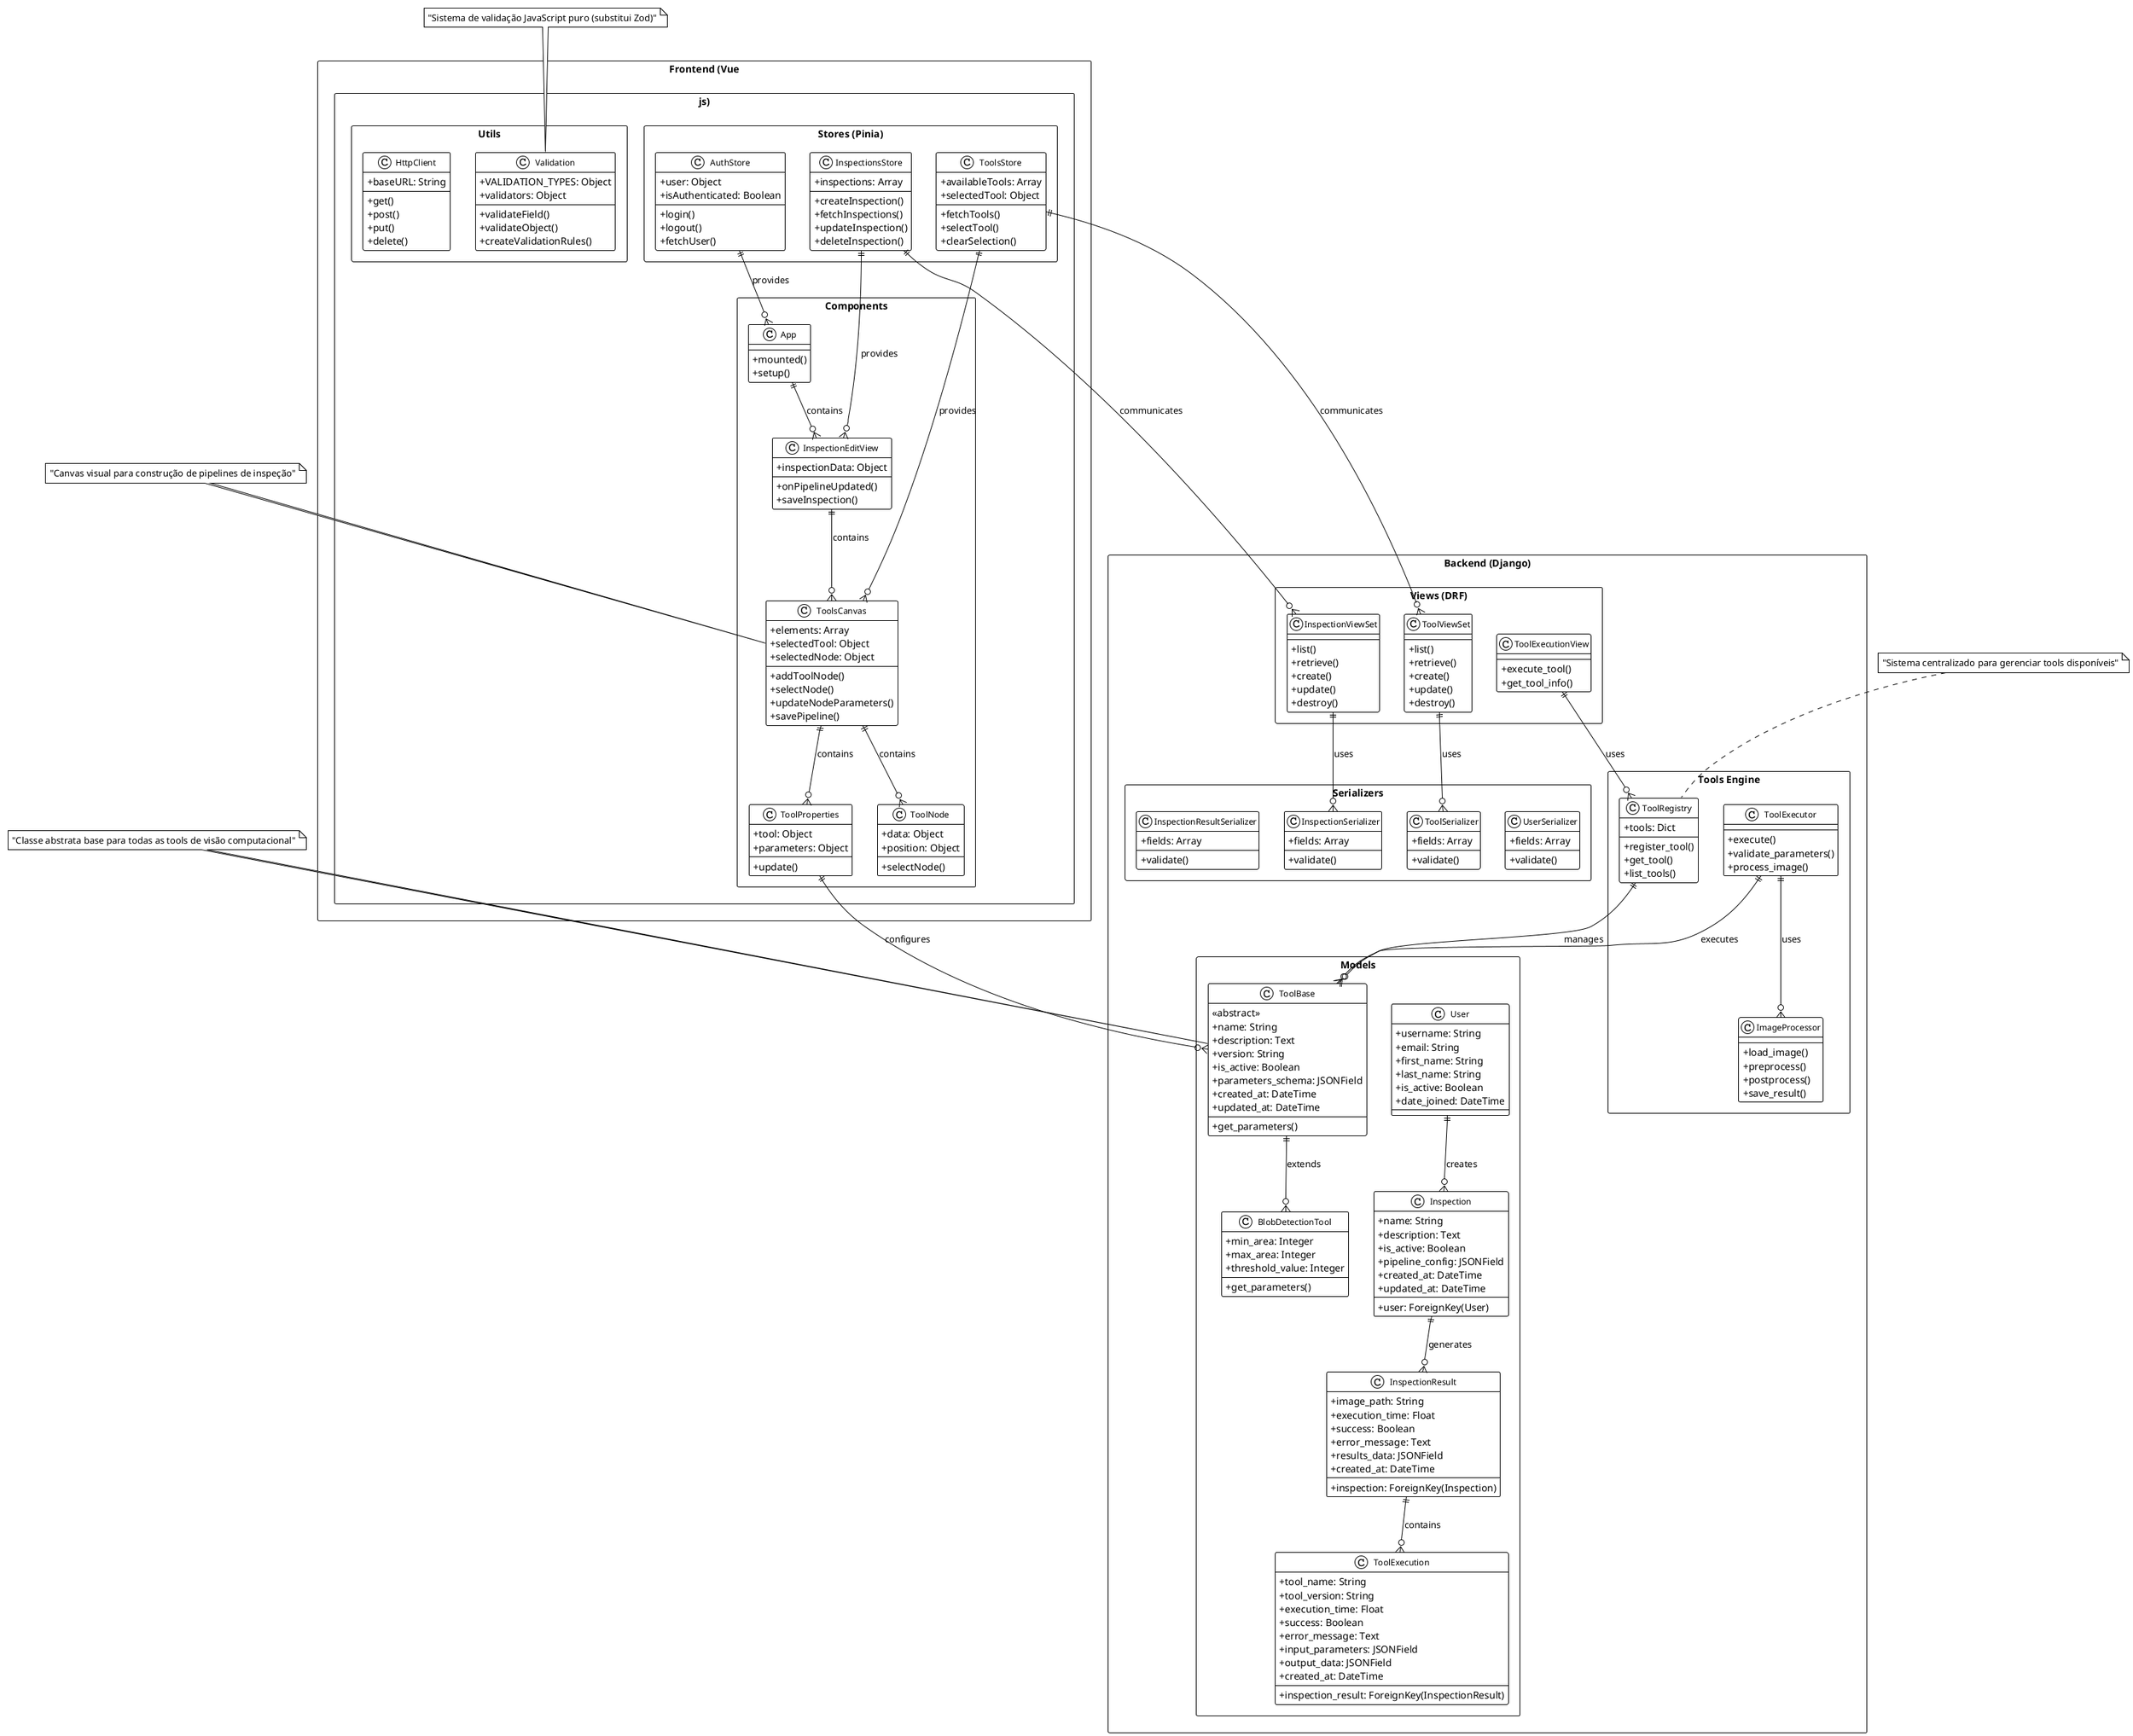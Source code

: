 @startuml AnalyticLens_Class_Diagram

!theme plain
skinparam classAttributeIconSize 0
skinparam classFontSize 12
skinparam classFontName Arial
skinparam packageStyle rectangle

' ========================================
' PACKAGES
' ========================================
package "Frontend (Vue.js)" {
  package "Components" {
    class App {
      + mounted()
      + setup()
    }
    
    class InspectionEditView {
      + inspectionData: Object
      + onPipelineUpdated()
      + saveInspection()
    }
    
    class ToolsCanvas {
      + elements: Array
      + selectedTool: Object
      + selectedNode: Object
      + addToolNode()
      + selectNode()
      + updateNodeParameters()
      + savePipeline()
    }
    
    class ToolProperties {
      + tool: Object
      + parameters: Object
      + update()
    }
    
    class ToolNode {
      + data: Object
      + position: Object
      + selectNode()
    }
  }
  
  package "Stores (Pinia)" {
    class AuthStore {
      + user: Object
      + isAuthenticated: Boolean
      + login()
      + logout()
      + fetchUser()
    }
    
    class ToolsStore {
      + availableTools: Array
      + selectedTool: Object
      + fetchTools()
      + selectTool()
      + clearSelection()
    }
    
    class InspectionsStore {
      + inspections: Array
      + createInspection()
      + fetchInspections()
      + updateInspection()
      + deleteInspection()
    }
  }
  
  package "Utils" {
    class Validation {
      + VALIDATION_TYPES: Object
      + validators: Object
      + validateField()
      + validateObject()
      + createValidationRules()
    }
    
    class HttpClient {
      + baseURL: String
      + get()
      + post()
      + put()
      + delete()
    }
  }
}

package "Backend (Django)" {
  package "Models" {
    class User {
      + username: String
      + email: String
      + first_name: String
      + last_name: String
      + is_active: Boolean
      + date_joined: DateTime
    }
    
    class ToolBase {
      <<abstract>>
      + name: String
      + description: Text
      + version: String
      + is_active: Boolean
      + parameters_schema: JSONField
      + created_at: DateTime
      + updated_at: DateTime
      + get_parameters()
    }
    
    class BlobDetectionTool {
      + min_area: Integer
      + max_area: Integer
      + threshold_value: Integer
      + get_parameters()
    }
    
    class Inspection {
      + name: String
      + description: Text
      + user: ForeignKey(User)
      + is_active: Boolean
      + pipeline_config: JSONField
      + created_at: DateTime
      + updated_at: DateTime
    }
    
    class InspectionResult {
      + inspection: ForeignKey(Inspection)
      + image_path: String
      + execution_time: Float
      + success: Boolean
      + error_message: Text
      + results_data: JSONField
      + created_at: DateTime
    }
    
    class ToolExecution {
      + inspection_result: ForeignKey(InspectionResult)
      + tool_name: String
      + tool_version: String
      + execution_time: Float
      + success: Boolean
      + error_message: Text
      + input_parameters: JSONField
      + output_data: JSONField
      + created_at: DateTime
    }
  }
  
  package "Views (DRF)" {
    class ToolViewSet {
      + list()
      + retrieve()
      + create()
      + update()
      + destroy()
    }
    
    class InspectionViewSet {
      + list()
      + retrieve()
      + create()
      + update()
      + destroy()
    }
    
    class ToolExecutionView {
      + execute_tool()
      + get_tool_info()
    }
  }
  
  package "Serializers" {
    class UserSerializer {
      + fields: Array
      + validate()
    }
    
    class ToolSerializer {
      + fields: Array
      + validate()
    }
    
    class InspectionSerializer {
      + fields: Array
      + validate()
    }
    
    class InspectionResultSerializer {
      + fields: Array
      + validate()
    }
  }
  
  package "Tools Engine" {
    class ToolRegistry {
      + tools: Dict
      + register_tool()
      + get_tool()
      + list_tools()
    }
    
    class ToolExecutor {
      + execute()
      + validate_parameters()
      + process_image()
    }
    
    class ImageProcessor {
      + load_image()
      + preprocess()
      + postprocess()
      + save_result()
    }
  }
}

' ========================================
' RELACIONAMENTOS
' ========================================

' Frontend Relationships
App ||--o{ InspectionEditView : contains
InspectionEditView ||--o{ ToolsCanvas : contains
ToolsCanvas ||--o{ ToolNode : contains
ToolsCanvas ||--o{ ToolProperties : contains

' Store Relationships
AuthStore ||--o{ App : provides
ToolsStore ||--o{ ToolsCanvas : provides
InspectionsStore ||--o{ InspectionEditView : provides

' Backend Relationships
User ||--o{ Inspection : creates
Inspection ||--o{ InspectionResult : generates
InspectionResult ||--o{ ToolExecution : contains
ToolBase ||--o{ BlobDetectionTool : extends

' View Relationships
ToolViewSet ||--o{ ToolSerializer : uses
InspectionViewSet ||--o{ InspectionSerializer : uses
ToolExecutionView ||--o{ ToolRegistry : uses

' Tool Engine Relationships
ToolRegistry ||--o{ ToolBase : manages
ToolExecutor ||--o{ ToolBase : executes
ToolExecutor ||--o{ ImageProcessor : uses

' Cross-layer Relationships
ToolsStore ||--o{ ToolViewSet : communicates
InspectionsStore ||--o{ InspectionViewSet : communicates
ToolProperties ||--o{ ToolBase : configures

' ========================================
' NOTES
' ========================================
note top of ToolBase : "Classe abstrata base para todas as tools de visão computacional"
note top of ToolRegistry : "Sistema centralizado para gerenciar tools disponíveis"
note top of Validation : "Sistema de validação JavaScript puro (substitui Zod)"
note top of ToolsCanvas : "Canvas visual para construção de pipelines de inspeção"

@enduml
